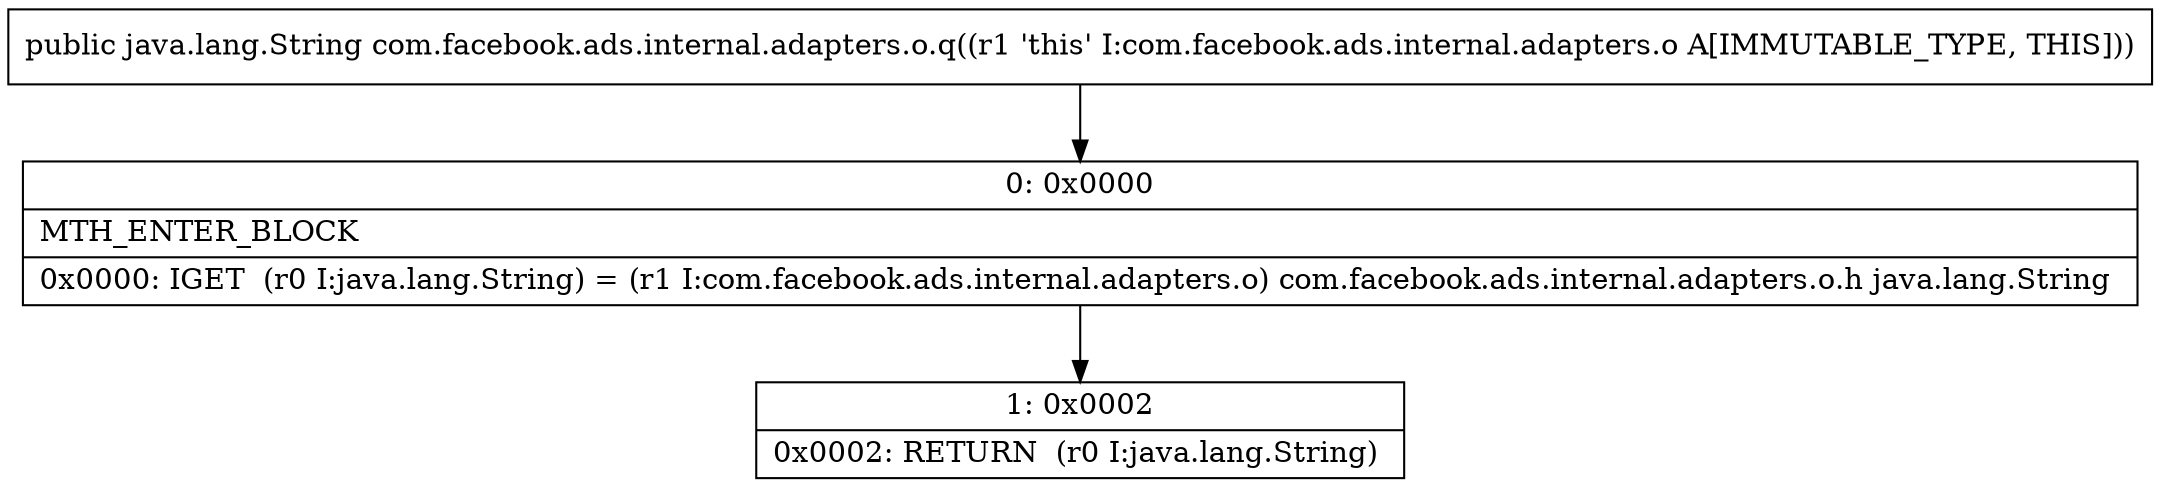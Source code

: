 digraph "CFG forcom.facebook.ads.internal.adapters.o.q()Ljava\/lang\/String;" {
Node_0 [shape=record,label="{0\:\ 0x0000|MTH_ENTER_BLOCK\l|0x0000: IGET  (r0 I:java.lang.String) = (r1 I:com.facebook.ads.internal.adapters.o) com.facebook.ads.internal.adapters.o.h java.lang.String \l}"];
Node_1 [shape=record,label="{1\:\ 0x0002|0x0002: RETURN  (r0 I:java.lang.String) \l}"];
MethodNode[shape=record,label="{public java.lang.String com.facebook.ads.internal.adapters.o.q((r1 'this' I:com.facebook.ads.internal.adapters.o A[IMMUTABLE_TYPE, THIS])) }"];
MethodNode -> Node_0;
Node_0 -> Node_1;
}

